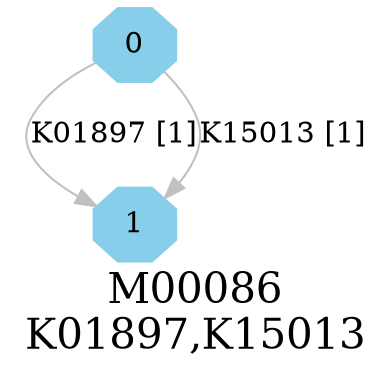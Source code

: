 digraph G {
graph [label="M00086
K01897,K15013",fontsize=20];
node [shape=box,style=filled];
edge [len=3,color=grey];
{node [width=.3,height=.3,shape=octagon,style=filled,color=skyblue] 0 1 }
0 -> 1 [label="K01897 [1]"];
0 -> 1 [label="K15013 [1]"];
}